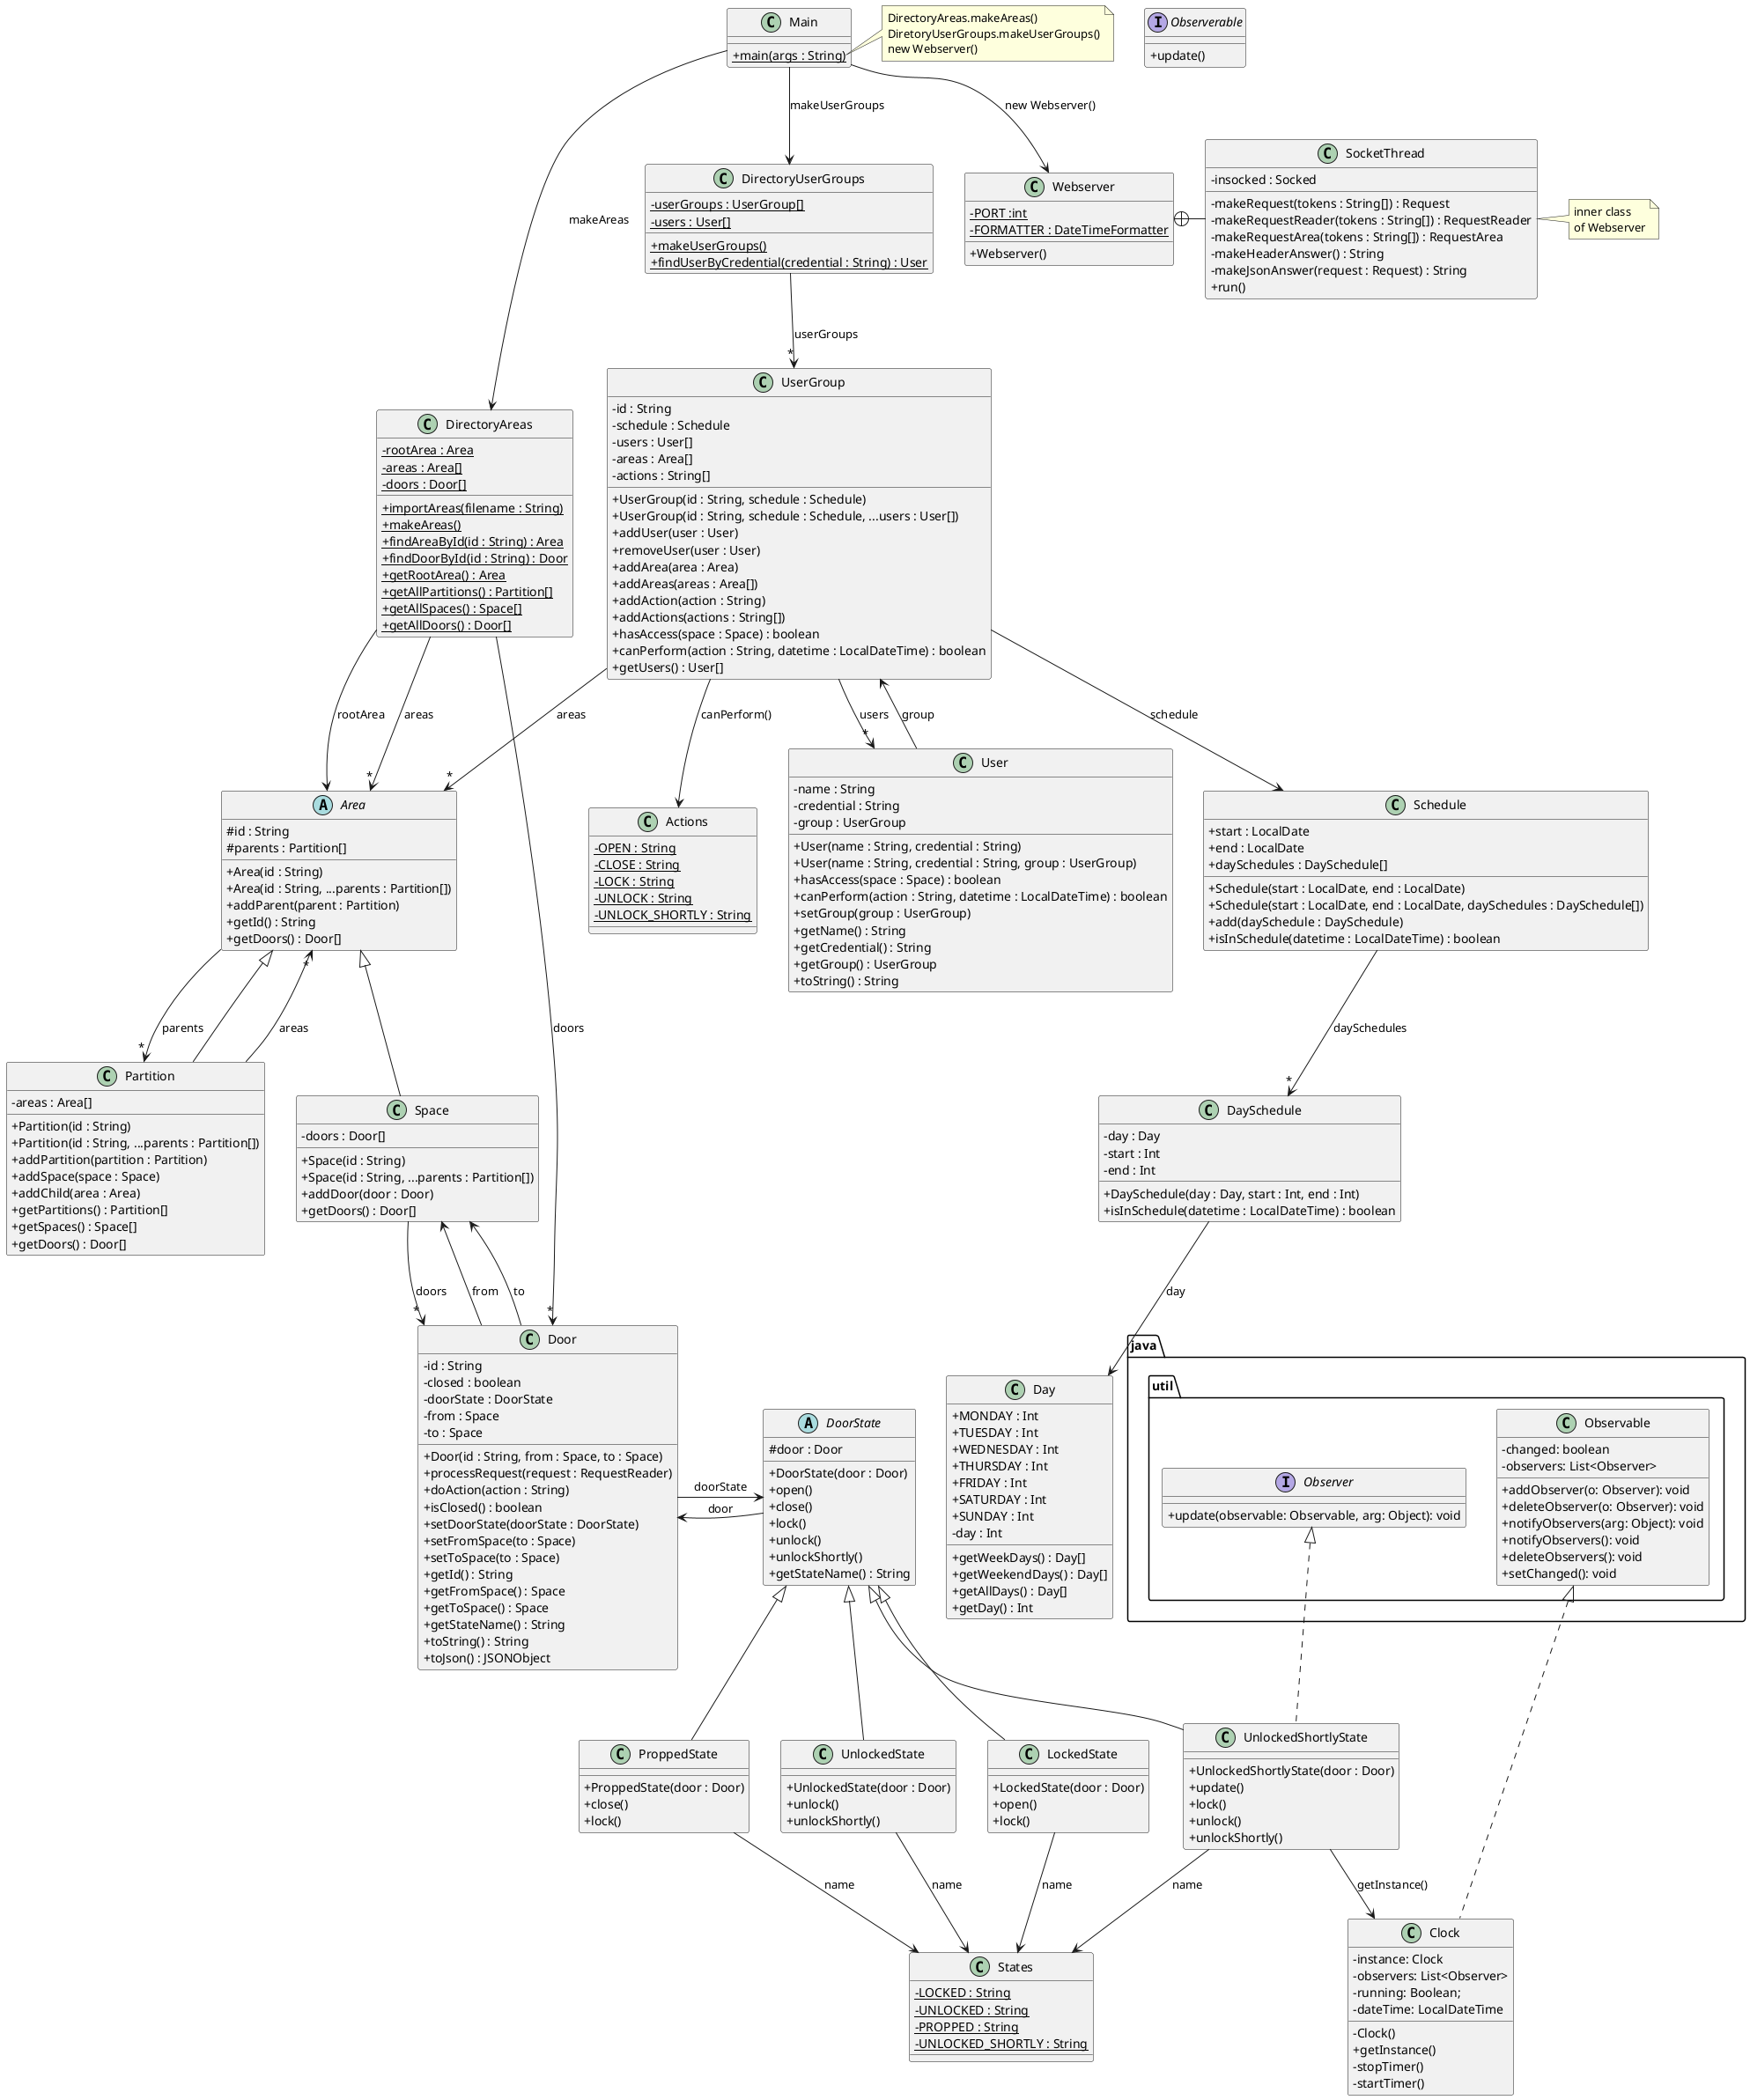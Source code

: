 @startuml
'https://plantuml.com/class-diagram
skinparam classAttributeIconSize 0

class Main {
+ {static} main(args : String)
}

class Webserver {
- {static} PORT :int
- {static} FORMATTER : DateTimeFormatter
+ Webserver()
}

class SocketThread {
- insocked : Socked
- makeRequest(tokens : String[]) : Request
- makeRequestReader(tokens : String[]) : RequestReader
- makeRequestArea(tokens : String[]) : RequestArea
- makeHeaderAnswer() : String
- makeJsonAnswer(request : Request) : String
+ run()
}

Webserver +-right- SocketThread

note right of SocketThread
inner class
of Webserver
end note

note right of Main::main
DirectoryAreas.makeAreas()
DiretoryUserGroups.makeUserGroups()
new Webserver()
end note

Main --> Webserver : "new Webserver()"

Main -[hidden]down- Webserver





'CUSTOM UML

static class DirectoryAreas {
- {static} rootArea : Area
- {static} areas : Area[]
- {static} doors : Door[]
+ {static} importAreas(filename : String)
+ {static} makeAreas()
+ {static} findAreaById(id : String) : Area
+ {static} findDoorById(id : String) : Door
+ {static} getRootArea() : Area
+ {static} getAllPartitions() : Partition[]
+ {static} getAllSpaces() : Space[]
+ {static} getAllDoors() : Door[]
}

Main --> DirectoryAreas : "makeAreas"
DirectoryAreas --> Area : "rootArea"
DirectoryAreas --> "*" Area : "areas"
DirectoryAreas --> "*" Door : "doors"

abstract class Area {
# id : String
# parents : Partition[]
+ Area(id : String)
+ Area(id : String, ...parents : Partition[])
+ addParent(parent : Partition)
+ getId() : String
+ getDoors() : Door[]
}

Area --> "*" Partition : "parents"

class Partition extends Area {
- areas : Area[]
+ Partition(id : String)
+ Partition(id : String, ...parents : Partition[])
+ addPartition(partition : Partition)
+ addSpace(space : Space)
+ addChild(area : Area)
+ getPartitions() : Partition[]
+ getSpaces() : Space[]
+ getDoors() : Door[]
}

Partition --> "*" Area : "areas"
Partition -[hidden]up- Area

class Space extends Area {
- doors : Door[]
+ Space(id : String)
+ Space(id : String, ...parents : Partition[])
+ addDoor(door : Door)
+ getDoors() : Door[]
}

Space --> "*" Door : "doors"

class Door {
- id : String
- closed : boolean
- doorState : DoorState
- from : Space
- to : Space
+ Door(id : String, from : Space, to : Space)
+ processRequest(request : RequestReader)
+ doAction(action : String)
+ isClosed() : boolean
+ setDoorState(doorState : DoorState)
+ setFromSpace(to : Space)
+ setToSpace(to : Space)
+ getId() : String
+ getFromSpace() : Space
+ getToSpace() : Space
+ getStateName() : String
+ toString() : String
+ toJson() : JSONObject
}

Door --> DoorState : "doorState"
Door --> Space : "from"
Door --> Space : "to"

abstract class DoorState {
# door : Door
+ DoorState(door : Door)
+ open()
+ close()
+ lock()
+ unlock()
+ unlockShortly()
+ getStateName() : String
}

DoorState --> Door : "door"

static class States {
- {static} LOCKED : String
- {static} UNLOCKED : String
- {static} PROPPED : String
- {static} UNLOCKED_SHORTLY : String
}

class LockedState extends DoorState {
+ LockedState(door : Door)
+ open()
+ lock()
}

class UnlockedState extends DoorState {
+ UnlockedState(door : Door)
+ unlock()
+ unlockShortly()
}

class ProppedState extends DoorState {
+ ProppedState(door : Door)
+ close()
+ lock()
}

interface Observerable {
+ update()
}

class Clock implements "java.util.Observable"{
-instance: Clock
-observers: List<Observer>
-running: Boolean;
-dateTime: LocalDateTime

-Clock()
+getInstance()
-stopTimer()
-startTimer()
}

class UnlockedShortlyState extends DoorState implements "java.util.Observer" {
+ UnlockedShortlyState(door : Door)
+ update()
+ lock()
+ unlock()
+ unlockShortly()
}

LockedState --> States : name
UnlockedState --> States : name
ProppedState --> States : name
UnlockedShortlyState --> States : name

package "java.util" {
    interface Observer {
        +update(observable: Observable, arg: Object): void
    }

    class Observable {
        -changed: boolean
        -observers: List<Observer>
        +addObserver(o: Observer): void
        +deleteObserver(o: Observer): void
        +notifyObservers(arg: Object): void
        +notifyObservers(): void
        +deleteObservers(): void
        +setChanged(): void

    }
}

UnlockedShortlyState --> Clock : "getInstance()"


static class DirectoryUserGroups {
- {static} userGroups : UserGroup[]
- {static} users : User[]
+ {static} makeUserGroups()
+ {static} findUserByCredential(credential : String) : User
}

Main --> DirectoryUserGroups : "makeUserGroups"
DirectoryUserGroups --> "*" UserGroup : "userGroups"

class UserGroup {
- id : String
- schedule : Schedule
- users : User[]
- areas : Area[]
- actions : String[]
+ UserGroup(id : String, schedule : Schedule)
+ UserGroup(id : String, schedule : Schedule, ...users : User[])
+ addUser(user : User)
+ removeUser(user : User)
+ addArea(area : Area)
+ addAreas(areas : Area[])
+ addAction(action : String)
+ addActions(actions : String[])
+ hasAccess(space : Space) : boolean
+ canPerform(action : String, datetime : LocalDateTime) : boolean
+ getUsers() : User[]
}

UserGroup --> "*" User : "users"
UserGroup --> "*" Area : "areas"

class Actions {
- {static} OPEN : String
- {static} CLOSE : String
- {static} LOCK : String
- {static} UNLOCK : String
- {static} UNLOCK_SHORTLY : String
}

UserGroup --> Actions : "canPerform()"

class User {
- name : String
- credential : String
- group : UserGroup
+ User(name : String, credential : String)
+ User(name : String, credential : String, group : UserGroup)
+ hasAccess(space : Space) : boolean
+ canPerform(action : String, datetime : LocalDateTime) : boolean
+ setGroup(group : UserGroup)
+ getName() : String
+ getCredential() : String
+ getGroup() : UserGroup
+ toString() : String
}

User --> UserGroup : "group"

class Day {
+ MONDAY : Int
+ TUESDAY : Int
+ WEDNESDAY : Int
+ THURSDAY : Int
+ FRIDAY : Int
+ SATURDAY : Int
+ SUNDAY : Int
- day : Int
+ getWeekDays() : Day[]
+ getWeekendDays() : Day[]
+ getAllDays() : Day[]
+ getDay() : Int
}

class DaySchedule {
- day : Day
- start : Int
- end : Int
+ DaySchedule(day : Day, start : Int, end : Int)
+ isInSchedule(datetime : LocalDateTime) : boolean
}

DaySchedule --> Day : "day"

class Schedule {
+ start : LocalDate
+ end : LocalDate
+ daySchedules : DaySchedule[]
+ Schedule(start : LocalDate, end : LocalDate)
+ Schedule(start : LocalDate, end : LocalDate, daySchedules : DaySchedule[])
+ add(daySchedule : DaySchedule)
+ isInSchedule(datetime : LocalDateTime) : boolean
}

Schedule --> "*" DaySchedule : "daySchedules"
UserGroup --> Schedule : "schedule"


Main -[hidden]down- DirectoryAreas
DirectoryAreas -[hidden]down- Area
Partition -[hidden]right- Space
DoorState -[hidden]right- Door

@enduml
